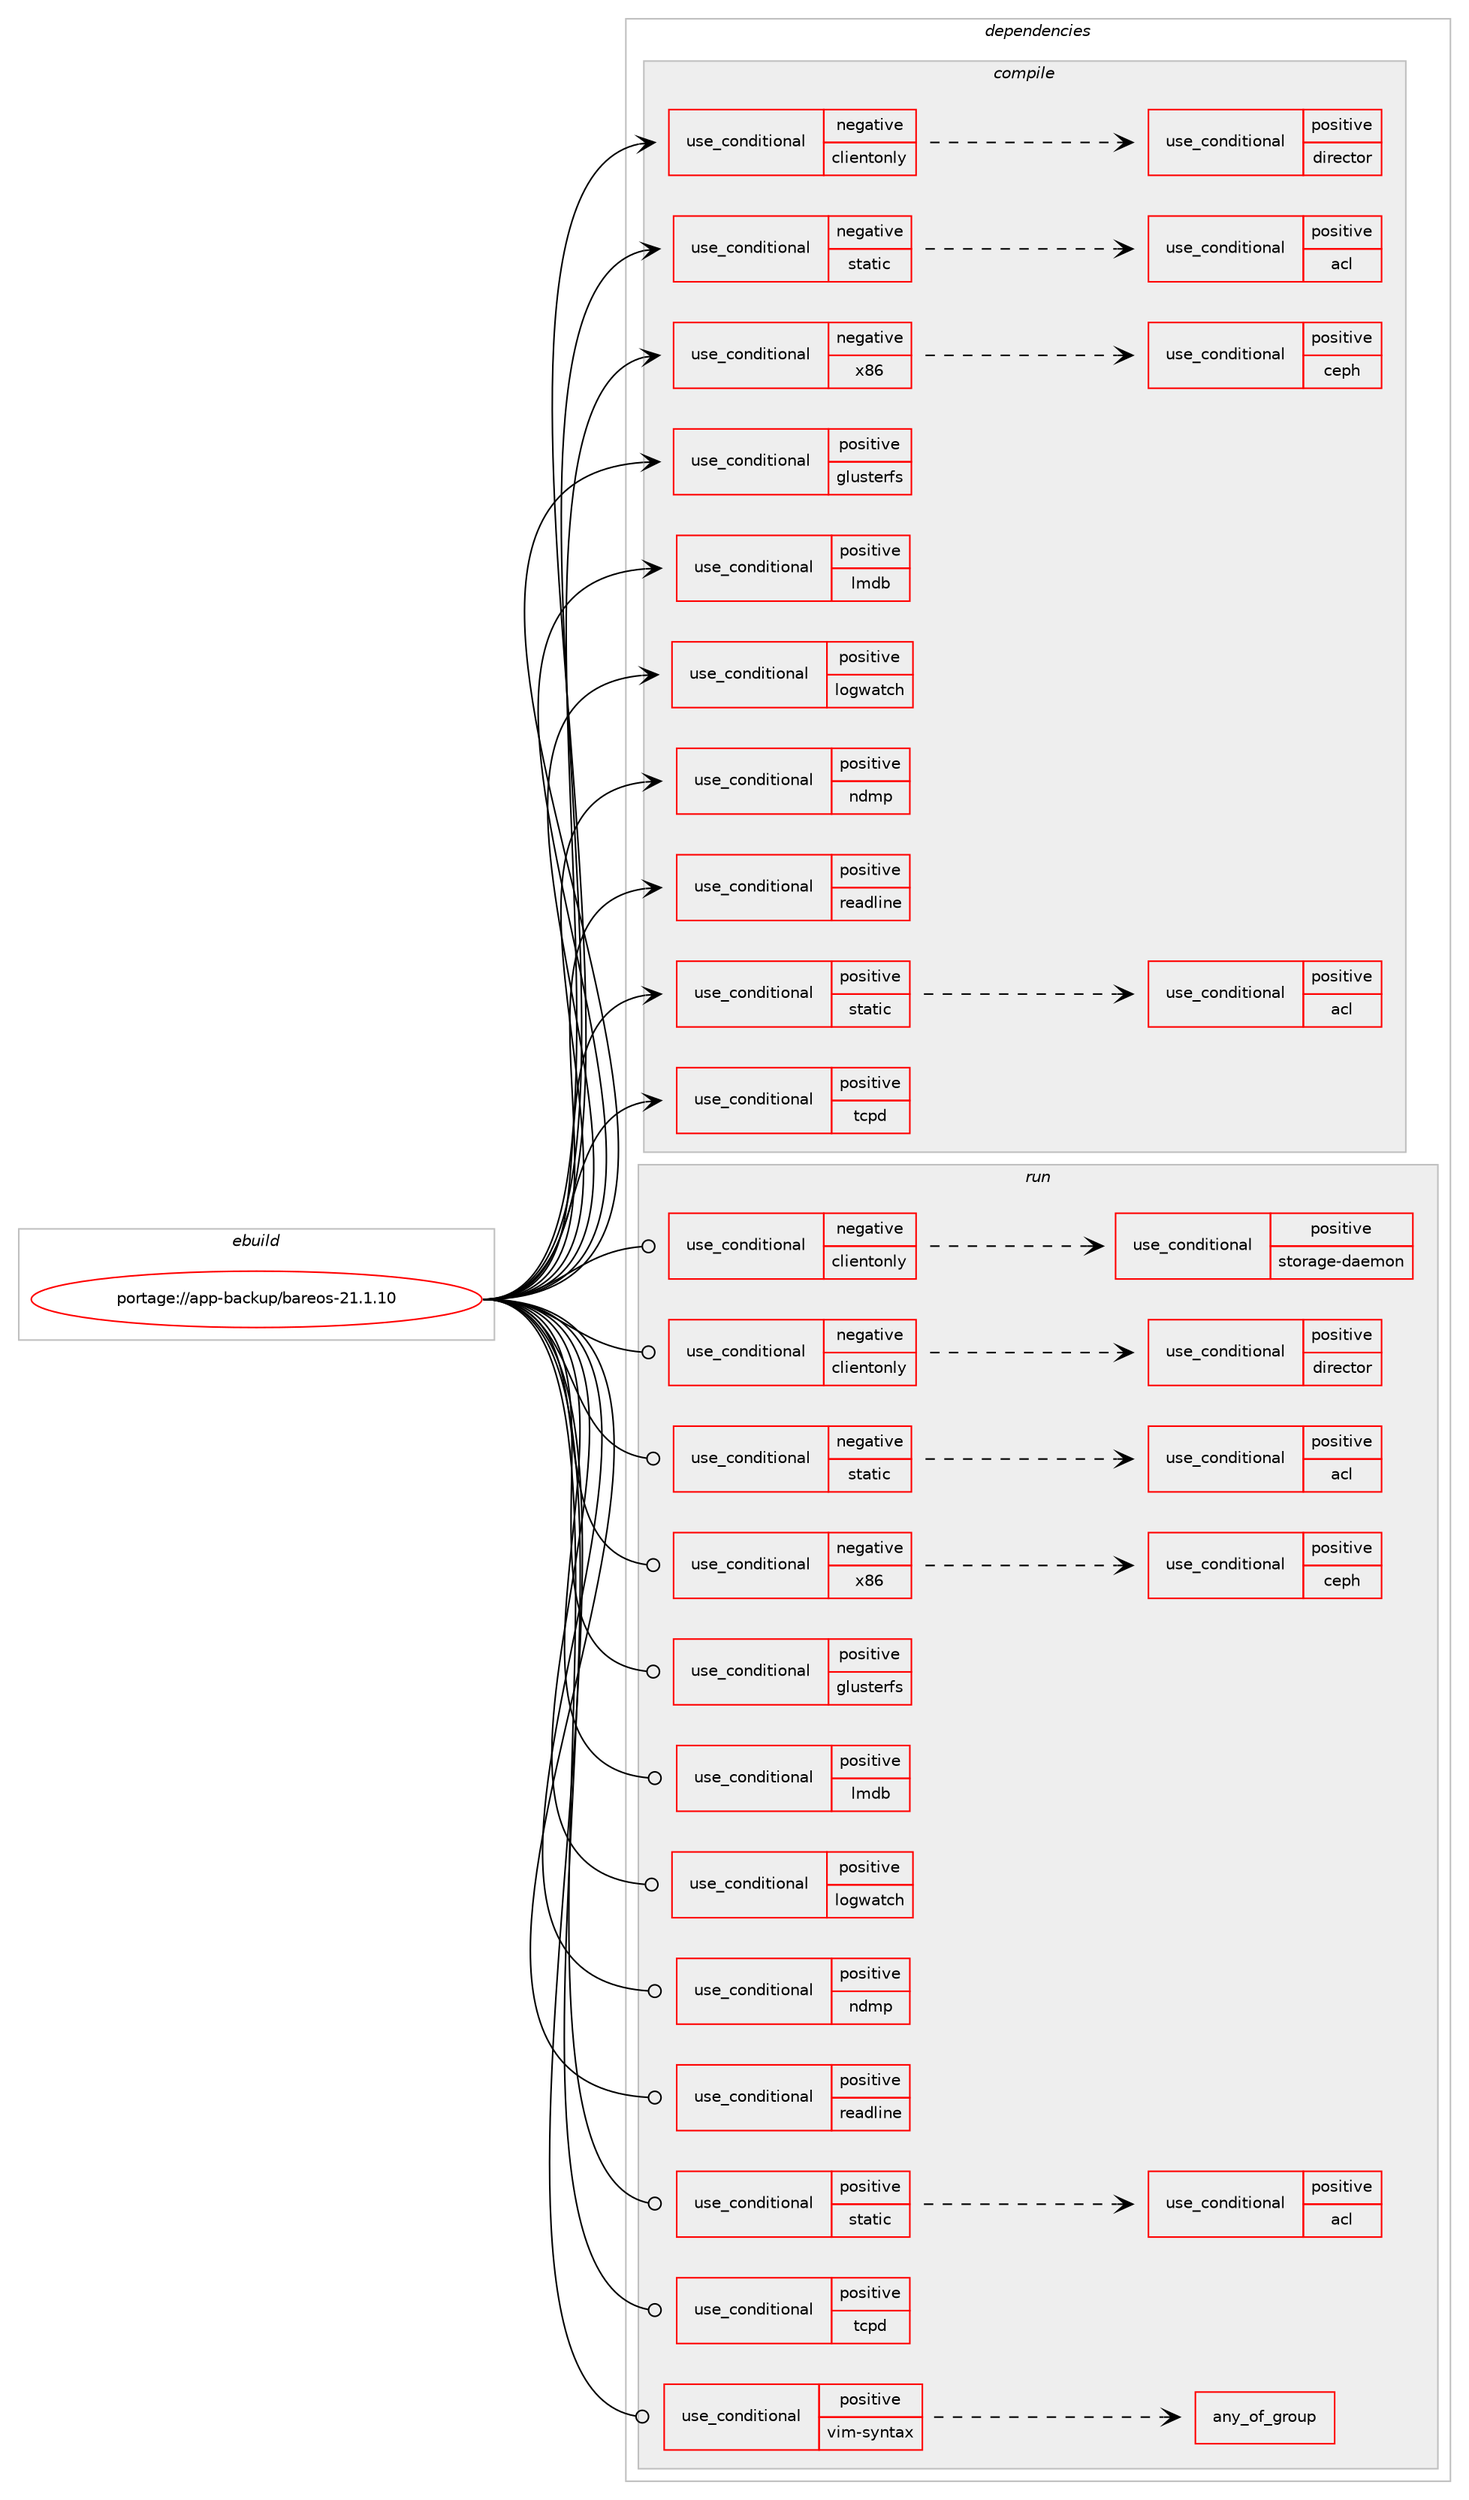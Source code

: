 digraph prolog {

# *************
# Graph options
# *************

newrank=true;
concentrate=true;
compound=true;
graph [rankdir=LR,fontname=Helvetica,fontsize=10,ranksep=1.5];#, ranksep=2.5, nodesep=0.2];
edge  [arrowhead=vee];
node  [fontname=Helvetica,fontsize=10];

# **********
# The ebuild
# **********

subgraph cluster_leftcol {
color=gray;
rank=same;
label=<<i>ebuild</i>>;
id [label="portage://app-backup/bareos-21.1.10", color=red, width=4, href="../app-backup/bareos-21.1.10.svg"];
}

# ****************
# The dependencies
# ****************

subgraph cluster_midcol {
color=gray;
label=<<i>dependencies</i>>;
subgraph cluster_compile {
fillcolor="#eeeeee";
style=filled;
label=<<i>compile</i>>;
subgraph cond2249 {
dependency3494 [label=<<TABLE BORDER="0" CELLBORDER="1" CELLSPACING="0" CELLPADDING="4"><TR><TD ROWSPAN="3" CELLPADDING="10">use_conditional</TD></TR><TR><TD>negative</TD></TR><TR><TD>clientonly</TD></TR></TABLE>>, shape=none, color=red];
# *** BEGIN UNKNOWN DEPENDENCY TYPE (TODO) ***
# dependency3494 -> package_dependency(portage://app-backup/bareos-21.1.10,install,no,acct-user,bareos,none,[,,],[],[])
# *** END UNKNOWN DEPENDENCY TYPE (TODO) ***

# *** BEGIN UNKNOWN DEPENDENCY TYPE (TODO) ***
# dependency3494 -> package_dependency(portage://app-backup/bareos-21.1.10,install,no,dev-db,postgresql,none,[,,],any_different_slot,[use(enable(threads),positive)])
# *** END UNKNOWN DEPENDENCY TYPE (TODO) ***

subgraph cond2250 {
dependency3495 [label=<<TABLE BORDER="0" CELLBORDER="1" CELLSPACING="0" CELLPADDING="4"><TR><TD ROWSPAN="3" CELLPADDING="10">use_conditional</TD></TR><TR><TD>positive</TD></TR><TR><TD>director</TD></TR></TABLE>>, shape=none, color=red];
# *** BEGIN UNKNOWN DEPENDENCY TYPE (TODO) ***
# dependency3495 -> package_dependency(portage://app-backup/bareos-21.1.10,install,no,virtual,mta,none,[,,],[],[])
# *** END UNKNOWN DEPENDENCY TYPE (TODO) ***

}
dependency3494:e -> dependency3495:w [weight=20,style="dashed",arrowhead="vee"];
}
id:e -> dependency3494:w [weight=20,style="solid",arrowhead="vee"];
subgraph cond2251 {
dependency3496 [label=<<TABLE BORDER="0" CELLBORDER="1" CELLSPACING="0" CELLPADDING="4"><TR><TD ROWSPAN="3" CELLPADDING="10">use_conditional</TD></TR><TR><TD>negative</TD></TR><TR><TD>static</TD></TR></TABLE>>, shape=none, color=red];
subgraph cond2252 {
dependency3497 [label=<<TABLE BORDER="0" CELLBORDER="1" CELLSPACING="0" CELLPADDING="4"><TR><TD ROWSPAN="3" CELLPADDING="10">use_conditional</TD></TR><TR><TD>positive</TD></TR><TR><TD>acl</TD></TR></TABLE>>, shape=none, color=red];
# *** BEGIN UNKNOWN DEPENDENCY TYPE (TODO) ***
# dependency3497 -> package_dependency(portage://app-backup/bareos-21.1.10,install,no,virtual,acl,none,[,,],[],[])
# *** END UNKNOWN DEPENDENCY TYPE (TODO) ***

}
dependency3496:e -> dependency3497:w [weight=20,style="dashed",arrowhead="vee"];
# *** BEGIN UNKNOWN DEPENDENCY TYPE (TODO) ***
# dependency3496 -> package_dependency(portage://app-backup/bareos-21.1.10,install,no,dev-libs,jansson,none,[,,],any_same_slot,[])
# *** END UNKNOWN DEPENDENCY TYPE (TODO) ***

# *** BEGIN UNKNOWN DEPENDENCY TYPE (TODO) ***
# dependency3496 -> package_dependency(portage://app-backup/bareos-21.1.10,install,no,dev-libs,lzo,none,[,,],[],[])
# *** END UNKNOWN DEPENDENCY TYPE (TODO) ***

# *** BEGIN UNKNOWN DEPENDENCY TYPE (TODO) ***
# dependency3496 -> package_dependency(portage://app-backup/bareos-21.1.10,install,no,dev-libs,openssl,none,[,,],[slot(0),equal],[])
# *** END UNKNOWN DEPENDENCY TYPE (TODO) ***

# *** BEGIN UNKNOWN DEPENDENCY TYPE (TODO) ***
# dependency3496 -> package_dependency(portage://app-backup/bareos-21.1.10,install,no,sys-libs,ncurses,none,[,,],any_same_slot,[])
# *** END UNKNOWN DEPENDENCY TYPE (TODO) ***

# *** BEGIN UNKNOWN DEPENDENCY TYPE (TODO) ***
# dependency3496 -> package_dependency(portage://app-backup/bareos-21.1.10,install,no,sys-libs,zlib,none,[,,],[],[])
# *** END UNKNOWN DEPENDENCY TYPE (TODO) ***

}
id:e -> dependency3496:w [weight=20,style="solid",arrowhead="vee"];
subgraph cond2253 {
dependency3498 [label=<<TABLE BORDER="0" CELLBORDER="1" CELLSPACING="0" CELLPADDING="4"><TR><TD ROWSPAN="3" CELLPADDING="10">use_conditional</TD></TR><TR><TD>negative</TD></TR><TR><TD>x86</TD></TR></TABLE>>, shape=none, color=red];
subgraph cond2254 {
dependency3499 [label=<<TABLE BORDER="0" CELLBORDER="1" CELLSPACING="0" CELLPADDING="4"><TR><TD ROWSPAN="3" CELLPADDING="10">use_conditional</TD></TR><TR><TD>positive</TD></TR><TR><TD>ceph</TD></TR></TABLE>>, shape=none, color=red];
# *** BEGIN UNKNOWN DEPENDENCY TYPE (TODO) ***
# dependency3499 -> package_dependency(portage://app-backup/bareos-21.1.10,install,no,sys-cluster,ceph,none,[,,],[],[])
# *** END UNKNOWN DEPENDENCY TYPE (TODO) ***

}
dependency3498:e -> dependency3499:w [weight=20,style="dashed",arrowhead="vee"];
}
id:e -> dependency3498:w [weight=20,style="solid",arrowhead="vee"];
subgraph cond2255 {
dependency3500 [label=<<TABLE BORDER="0" CELLBORDER="1" CELLSPACING="0" CELLPADDING="4"><TR><TD ROWSPAN="3" CELLPADDING="10">use_conditional</TD></TR><TR><TD>positive</TD></TR><TR><TD>glusterfs</TD></TR></TABLE>>, shape=none, color=red];
# *** BEGIN UNKNOWN DEPENDENCY TYPE (TODO) ***
# dependency3500 -> package_dependency(portage://app-backup/bareos-21.1.10,install,no,sys-cluster,glusterfs,none,[,,],[],[])
# *** END UNKNOWN DEPENDENCY TYPE (TODO) ***

}
id:e -> dependency3500:w [weight=20,style="solid",arrowhead="vee"];
subgraph cond2256 {
dependency3501 [label=<<TABLE BORDER="0" CELLBORDER="1" CELLSPACING="0" CELLPADDING="4"><TR><TD ROWSPAN="3" CELLPADDING="10">use_conditional</TD></TR><TR><TD>positive</TD></TR><TR><TD>lmdb</TD></TR></TABLE>>, shape=none, color=red];
# *** BEGIN UNKNOWN DEPENDENCY TYPE (TODO) ***
# dependency3501 -> package_dependency(portage://app-backup/bareos-21.1.10,install,no,dev-db,lmdb,none,[,,],[],[])
# *** END UNKNOWN DEPENDENCY TYPE (TODO) ***

}
id:e -> dependency3501:w [weight=20,style="solid",arrowhead="vee"];
subgraph cond2257 {
dependency3502 [label=<<TABLE BORDER="0" CELLBORDER="1" CELLSPACING="0" CELLPADDING="4"><TR><TD ROWSPAN="3" CELLPADDING="10">use_conditional</TD></TR><TR><TD>positive</TD></TR><TR><TD>logwatch</TD></TR></TABLE>>, shape=none, color=red];
# *** BEGIN UNKNOWN DEPENDENCY TYPE (TODO) ***
# dependency3502 -> package_dependency(portage://app-backup/bareos-21.1.10,install,no,sys-apps,logwatch,none,[,,],[],[])
# *** END UNKNOWN DEPENDENCY TYPE (TODO) ***

}
id:e -> dependency3502:w [weight=20,style="solid",arrowhead="vee"];
subgraph cond2258 {
dependency3503 [label=<<TABLE BORDER="0" CELLBORDER="1" CELLSPACING="0" CELLPADDING="4"><TR><TD ROWSPAN="3" CELLPADDING="10">use_conditional</TD></TR><TR><TD>positive</TD></TR><TR><TD>ndmp</TD></TR></TABLE>>, shape=none, color=red];
# *** BEGIN UNKNOWN DEPENDENCY TYPE (TODO) ***
# dependency3503 -> package_dependency(portage://app-backup/bareos-21.1.10,install,no,net-libs,rpcsvc-proto,none,[,,],[],[])
# *** END UNKNOWN DEPENDENCY TYPE (TODO) ***

}
id:e -> dependency3503:w [weight=20,style="solid",arrowhead="vee"];
subgraph cond2259 {
dependency3504 [label=<<TABLE BORDER="0" CELLBORDER="1" CELLSPACING="0" CELLPADDING="4"><TR><TD ROWSPAN="3" CELLPADDING="10">use_conditional</TD></TR><TR><TD>positive</TD></TR><TR><TD>readline</TD></TR></TABLE>>, shape=none, color=red];
# *** BEGIN UNKNOWN DEPENDENCY TYPE (TODO) ***
# dependency3504 -> package_dependency(portage://app-backup/bareos-21.1.10,install,no,sys-libs,readline,none,[,,],[slot(0)],[])
# *** END UNKNOWN DEPENDENCY TYPE (TODO) ***

}
id:e -> dependency3504:w [weight=20,style="solid",arrowhead="vee"];
subgraph cond2260 {
dependency3505 [label=<<TABLE BORDER="0" CELLBORDER="1" CELLSPACING="0" CELLPADDING="4"><TR><TD ROWSPAN="3" CELLPADDING="10">use_conditional</TD></TR><TR><TD>positive</TD></TR><TR><TD>static</TD></TR></TABLE>>, shape=none, color=red];
subgraph cond2261 {
dependency3506 [label=<<TABLE BORDER="0" CELLBORDER="1" CELLSPACING="0" CELLPADDING="4"><TR><TD ROWSPAN="3" CELLPADDING="10">use_conditional</TD></TR><TR><TD>positive</TD></TR><TR><TD>acl</TD></TR></TABLE>>, shape=none, color=red];
# *** BEGIN UNKNOWN DEPENDENCY TYPE (TODO) ***
# dependency3506 -> package_dependency(portage://app-backup/bareos-21.1.10,install,no,virtual,acl,none,[,,],[],[use(enable(static-libs),none)])
# *** END UNKNOWN DEPENDENCY TYPE (TODO) ***

}
dependency3505:e -> dependency3506:w [weight=20,style="dashed",arrowhead="vee"];
# *** BEGIN UNKNOWN DEPENDENCY TYPE (TODO) ***
# dependency3505 -> package_dependency(portage://app-backup/bareos-21.1.10,install,no,dev-libs,jansson,none,[,,],any_same_slot,[use(enable(static-libs),none)])
# *** END UNKNOWN DEPENDENCY TYPE (TODO) ***

# *** BEGIN UNKNOWN DEPENDENCY TYPE (TODO) ***
# dependency3505 -> package_dependency(portage://app-backup/bareos-21.1.10,install,no,dev-libs,lzo,none,[,,],[],[use(enable(static-libs),none)])
# *** END UNKNOWN DEPENDENCY TYPE (TODO) ***

# *** BEGIN UNKNOWN DEPENDENCY TYPE (TODO) ***
# dependency3505 -> package_dependency(portage://app-backup/bareos-21.1.10,install,no,dev-libs,openssl,none,[,,],[slot(0),equal],[use(enable(static-libs),none)])
# *** END UNKNOWN DEPENDENCY TYPE (TODO) ***

# *** BEGIN UNKNOWN DEPENDENCY TYPE (TODO) ***
# dependency3505 -> package_dependency(portage://app-backup/bareos-21.1.10,install,no,sys-libs,ncurses,none,[,,],any_same_slot,[use(enable(static-libs),none)])
# *** END UNKNOWN DEPENDENCY TYPE (TODO) ***

# *** BEGIN UNKNOWN DEPENDENCY TYPE (TODO) ***
# dependency3505 -> package_dependency(portage://app-backup/bareos-21.1.10,install,no,sys-libs,zlib,none,[,,],[],[use(enable(static-libs),none)])
# *** END UNKNOWN DEPENDENCY TYPE (TODO) ***

}
id:e -> dependency3505:w [weight=20,style="solid",arrowhead="vee"];
subgraph cond2262 {
dependency3507 [label=<<TABLE BORDER="0" CELLBORDER="1" CELLSPACING="0" CELLPADDING="4"><TR><TD ROWSPAN="3" CELLPADDING="10">use_conditional</TD></TR><TR><TD>positive</TD></TR><TR><TD>tcpd</TD></TR></TABLE>>, shape=none, color=red];
# *** BEGIN UNKNOWN DEPENDENCY TYPE (TODO) ***
# dependency3507 -> package_dependency(portage://app-backup/bareos-21.1.10,install,no,sys-apps,tcp-wrappers,none,[,,],[],[])
# *** END UNKNOWN DEPENDENCY TYPE (TODO) ***

}
id:e -> dependency3507:w [weight=20,style="solid",arrowhead="vee"];
# *** BEGIN UNKNOWN DEPENDENCY TYPE (TODO) ***
# id -> package_dependency(portage://app-backup/bareos-21.1.10,install,no,acct-group,bareos,none,[,,],[],[])
# *** END UNKNOWN DEPENDENCY TYPE (TODO) ***

# *** BEGIN UNKNOWN DEPENDENCY TYPE (TODO) ***
# id -> package_dependency(portage://app-backup/bareos-21.1.10,install,no,dev-libs,gmp,none,[,,],[slot(0)],[])
# *** END UNKNOWN DEPENDENCY TYPE (TODO) ***

# *** BEGIN UNKNOWN DEPENDENCY TYPE (TODO) ***
# id -> package_dependency(portage://app-backup/bareos-21.1.10,install,weak,app-backup,bacula,none,[,,],[],[])
# *** END UNKNOWN DEPENDENCY TYPE (TODO) ***

}
subgraph cluster_compileandrun {
fillcolor="#eeeeee";
style=filled;
label=<<i>compile and run</i>>;
}
subgraph cluster_run {
fillcolor="#eeeeee";
style=filled;
label=<<i>run</i>>;
subgraph cond2263 {
dependency3508 [label=<<TABLE BORDER="0" CELLBORDER="1" CELLSPACING="0" CELLPADDING="4"><TR><TD ROWSPAN="3" CELLPADDING="10">use_conditional</TD></TR><TR><TD>negative</TD></TR><TR><TD>clientonly</TD></TR></TABLE>>, shape=none, color=red];
subgraph cond2264 {
dependency3509 [label=<<TABLE BORDER="0" CELLBORDER="1" CELLSPACING="0" CELLPADDING="4"><TR><TD ROWSPAN="3" CELLPADDING="10">use_conditional</TD></TR><TR><TD>positive</TD></TR><TR><TD>storage-daemon</TD></TR></TABLE>>, shape=none, color=red];
# *** BEGIN UNKNOWN DEPENDENCY TYPE (TODO) ***
# dependency3509 -> package_dependency(portage://app-backup/bareos-21.1.10,run,no,sys-block,mtx,none,[,,],[],[])
# *** END UNKNOWN DEPENDENCY TYPE (TODO) ***

# *** BEGIN UNKNOWN DEPENDENCY TYPE (TODO) ***
# dependency3509 -> package_dependency(portage://app-backup/bareos-21.1.10,run,no,app-arch,mt-st,none,[,,],[],[])
# *** END UNKNOWN DEPENDENCY TYPE (TODO) ***

}
dependency3508:e -> dependency3509:w [weight=20,style="dashed",arrowhead="vee"];
}
id:e -> dependency3508:w [weight=20,style="solid",arrowhead="odot"];
subgraph cond2265 {
dependency3510 [label=<<TABLE BORDER="0" CELLBORDER="1" CELLSPACING="0" CELLPADDING="4"><TR><TD ROWSPAN="3" CELLPADDING="10">use_conditional</TD></TR><TR><TD>negative</TD></TR><TR><TD>clientonly</TD></TR></TABLE>>, shape=none, color=red];
# *** BEGIN UNKNOWN DEPENDENCY TYPE (TODO) ***
# dependency3510 -> package_dependency(portage://app-backup/bareos-21.1.10,run,no,acct-user,bareos,none,[,,],[],[])
# *** END UNKNOWN DEPENDENCY TYPE (TODO) ***

# *** BEGIN UNKNOWN DEPENDENCY TYPE (TODO) ***
# dependency3510 -> package_dependency(portage://app-backup/bareos-21.1.10,run,no,dev-db,postgresql,none,[,,],any_different_slot,[use(enable(threads),positive)])
# *** END UNKNOWN DEPENDENCY TYPE (TODO) ***

subgraph cond2266 {
dependency3511 [label=<<TABLE BORDER="0" CELLBORDER="1" CELLSPACING="0" CELLPADDING="4"><TR><TD ROWSPAN="3" CELLPADDING="10">use_conditional</TD></TR><TR><TD>positive</TD></TR><TR><TD>director</TD></TR></TABLE>>, shape=none, color=red];
# *** BEGIN UNKNOWN DEPENDENCY TYPE (TODO) ***
# dependency3511 -> package_dependency(portage://app-backup/bareos-21.1.10,run,no,virtual,mta,none,[,,],[],[])
# *** END UNKNOWN DEPENDENCY TYPE (TODO) ***

}
dependency3510:e -> dependency3511:w [weight=20,style="dashed",arrowhead="vee"];
}
id:e -> dependency3510:w [weight=20,style="solid",arrowhead="odot"];
subgraph cond2267 {
dependency3512 [label=<<TABLE BORDER="0" CELLBORDER="1" CELLSPACING="0" CELLPADDING="4"><TR><TD ROWSPAN="3" CELLPADDING="10">use_conditional</TD></TR><TR><TD>negative</TD></TR><TR><TD>static</TD></TR></TABLE>>, shape=none, color=red];
subgraph cond2268 {
dependency3513 [label=<<TABLE BORDER="0" CELLBORDER="1" CELLSPACING="0" CELLPADDING="4"><TR><TD ROWSPAN="3" CELLPADDING="10">use_conditional</TD></TR><TR><TD>positive</TD></TR><TR><TD>acl</TD></TR></TABLE>>, shape=none, color=red];
# *** BEGIN UNKNOWN DEPENDENCY TYPE (TODO) ***
# dependency3513 -> package_dependency(portage://app-backup/bareos-21.1.10,run,no,virtual,acl,none,[,,],[],[])
# *** END UNKNOWN DEPENDENCY TYPE (TODO) ***

}
dependency3512:e -> dependency3513:w [weight=20,style="dashed",arrowhead="vee"];
# *** BEGIN UNKNOWN DEPENDENCY TYPE (TODO) ***
# dependency3512 -> package_dependency(portage://app-backup/bareos-21.1.10,run,no,dev-libs,jansson,none,[,,],any_same_slot,[])
# *** END UNKNOWN DEPENDENCY TYPE (TODO) ***

# *** BEGIN UNKNOWN DEPENDENCY TYPE (TODO) ***
# dependency3512 -> package_dependency(portage://app-backup/bareos-21.1.10,run,no,dev-libs,lzo,none,[,,],[],[])
# *** END UNKNOWN DEPENDENCY TYPE (TODO) ***

# *** BEGIN UNKNOWN DEPENDENCY TYPE (TODO) ***
# dependency3512 -> package_dependency(portage://app-backup/bareos-21.1.10,run,no,dev-libs,openssl,none,[,,],[slot(0),equal],[])
# *** END UNKNOWN DEPENDENCY TYPE (TODO) ***

# *** BEGIN UNKNOWN DEPENDENCY TYPE (TODO) ***
# dependency3512 -> package_dependency(portage://app-backup/bareos-21.1.10,run,no,sys-libs,ncurses,none,[,,],any_same_slot,[])
# *** END UNKNOWN DEPENDENCY TYPE (TODO) ***

# *** BEGIN UNKNOWN DEPENDENCY TYPE (TODO) ***
# dependency3512 -> package_dependency(portage://app-backup/bareos-21.1.10,run,no,sys-libs,zlib,none,[,,],[],[])
# *** END UNKNOWN DEPENDENCY TYPE (TODO) ***

}
id:e -> dependency3512:w [weight=20,style="solid",arrowhead="odot"];
subgraph cond2269 {
dependency3514 [label=<<TABLE BORDER="0" CELLBORDER="1" CELLSPACING="0" CELLPADDING="4"><TR><TD ROWSPAN="3" CELLPADDING="10">use_conditional</TD></TR><TR><TD>negative</TD></TR><TR><TD>x86</TD></TR></TABLE>>, shape=none, color=red];
subgraph cond2270 {
dependency3515 [label=<<TABLE BORDER="0" CELLBORDER="1" CELLSPACING="0" CELLPADDING="4"><TR><TD ROWSPAN="3" CELLPADDING="10">use_conditional</TD></TR><TR><TD>positive</TD></TR><TR><TD>ceph</TD></TR></TABLE>>, shape=none, color=red];
# *** BEGIN UNKNOWN DEPENDENCY TYPE (TODO) ***
# dependency3515 -> package_dependency(portage://app-backup/bareos-21.1.10,run,no,sys-cluster,ceph,none,[,,],[],[])
# *** END UNKNOWN DEPENDENCY TYPE (TODO) ***

}
dependency3514:e -> dependency3515:w [weight=20,style="dashed",arrowhead="vee"];
}
id:e -> dependency3514:w [weight=20,style="solid",arrowhead="odot"];
subgraph cond2271 {
dependency3516 [label=<<TABLE BORDER="0" CELLBORDER="1" CELLSPACING="0" CELLPADDING="4"><TR><TD ROWSPAN="3" CELLPADDING="10">use_conditional</TD></TR><TR><TD>positive</TD></TR><TR><TD>glusterfs</TD></TR></TABLE>>, shape=none, color=red];
# *** BEGIN UNKNOWN DEPENDENCY TYPE (TODO) ***
# dependency3516 -> package_dependency(portage://app-backup/bareos-21.1.10,run,no,sys-cluster,glusterfs,none,[,,],[],[])
# *** END UNKNOWN DEPENDENCY TYPE (TODO) ***

}
id:e -> dependency3516:w [weight=20,style="solid",arrowhead="odot"];
subgraph cond2272 {
dependency3517 [label=<<TABLE BORDER="0" CELLBORDER="1" CELLSPACING="0" CELLPADDING="4"><TR><TD ROWSPAN="3" CELLPADDING="10">use_conditional</TD></TR><TR><TD>positive</TD></TR><TR><TD>lmdb</TD></TR></TABLE>>, shape=none, color=red];
# *** BEGIN UNKNOWN DEPENDENCY TYPE (TODO) ***
# dependency3517 -> package_dependency(portage://app-backup/bareos-21.1.10,run,no,dev-db,lmdb,none,[,,],[],[])
# *** END UNKNOWN DEPENDENCY TYPE (TODO) ***

}
id:e -> dependency3517:w [weight=20,style="solid",arrowhead="odot"];
subgraph cond2273 {
dependency3518 [label=<<TABLE BORDER="0" CELLBORDER="1" CELLSPACING="0" CELLPADDING="4"><TR><TD ROWSPAN="3" CELLPADDING="10">use_conditional</TD></TR><TR><TD>positive</TD></TR><TR><TD>logwatch</TD></TR></TABLE>>, shape=none, color=red];
# *** BEGIN UNKNOWN DEPENDENCY TYPE (TODO) ***
# dependency3518 -> package_dependency(portage://app-backup/bareos-21.1.10,run,no,sys-apps,logwatch,none,[,,],[],[])
# *** END UNKNOWN DEPENDENCY TYPE (TODO) ***

}
id:e -> dependency3518:w [weight=20,style="solid",arrowhead="odot"];
subgraph cond2274 {
dependency3519 [label=<<TABLE BORDER="0" CELLBORDER="1" CELLSPACING="0" CELLPADDING="4"><TR><TD ROWSPAN="3" CELLPADDING="10">use_conditional</TD></TR><TR><TD>positive</TD></TR><TR><TD>ndmp</TD></TR></TABLE>>, shape=none, color=red];
# *** BEGIN UNKNOWN DEPENDENCY TYPE (TODO) ***
# dependency3519 -> package_dependency(portage://app-backup/bareos-21.1.10,run,no,net-libs,rpcsvc-proto,none,[,,],[],[])
# *** END UNKNOWN DEPENDENCY TYPE (TODO) ***

}
id:e -> dependency3519:w [weight=20,style="solid",arrowhead="odot"];
subgraph cond2275 {
dependency3520 [label=<<TABLE BORDER="0" CELLBORDER="1" CELLSPACING="0" CELLPADDING="4"><TR><TD ROWSPAN="3" CELLPADDING="10">use_conditional</TD></TR><TR><TD>positive</TD></TR><TR><TD>readline</TD></TR></TABLE>>, shape=none, color=red];
# *** BEGIN UNKNOWN DEPENDENCY TYPE (TODO) ***
# dependency3520 -> package_dependency(portage://app-backup/bareos-21.1.10,run,no,sys-libs,readline,none,[,,],[slot(0)],[])
# *** END UNKNOWN DEPENDENCY TYPE (TODO) ***

}
id:e -> dependency3520:w [weight=20,style="solid",arrowhead="odot"];
subgraph cond2276 {
dependency3521 [label=<<TABLE BORDER="0" CELLBORDER="1" CELLSPACING="0" CELLPADDING="4"><TR><TD ROWSPAN="3" CELLPADDING="10">use_conditional</TD></TR><TR><TD>positive</TD></TR><TR><TD>static</TD></TR></TABLE>>, shape=none, color=red];
subgraph cond2277 {
dependency3522 [label=<<TABLE BORDER="0" CELLBORDER="1" CELLSPACING="0" CELLPADDING="4"><TR><TD ROWSPAN="3" CELLPADDING="10">use_conditional</TD></TR><TR><TD>positive</TD></TR><TR><TD>acl</TD></TR></TABLE>>, shape=none, color=red];
# *** BEGIN UNKNOWN DEPENDENCY TYPE (TODO) ***
# dependency3522 -> package_dependency(portage://app-backup/bareos-21.1.10,run,no,virtual,acl,none,[,,],[],[use(enable(static-libs),none)])
# *** END UNKNOWN DEPENDENCY TYPE (TODO) ***

}
dependency3521:e -> dependency3522:w [weight=20,style="dashed",arrowhead="vee"];
# *** BEGIN UNKNOWN DEPENDENCY TYPE (TODO) ***
# dependency3521 -> package_dependency(portage://app-backup/bareos-21.1.10,run,no,dev-libs,jansson,none,[,,],any_same_slot,[use(enable(static-libs),none)])
# *** END UNKNOWN DEPENDENCY TYPE (TODO) ***

# *** BEGIN UNKNOWN DEPENDENCY TYPE (TODO) ***
# dependency3521 -> package_dependency(portage://app-backup/bareos-21.1.10,run,no,dev-libs,lzo,none,[,,],[],[use(enable(static-libs),none)])
# *** END UNKNOWN DEPENDENCY TYPE (TODO) ***

# *** BEGIN UNKNOWN DEPENDENCY TYPE (TODO) ***
# dependency3521 -> package_dependency(portage://app-backup/bareos-21.1.10,run,no,dev-libs,openssl,none,[,,],[slot(0),equal],[use(enable(static-libs),none)])
# *** END UNKNOWN DEPENDENCY TYPE (TODO) ***

# *** BEGIN UNKNOWN DEPENDENCY TYPE (TODO) ***
# dependency3521 -> package_dependency(portage://app-backup/bareos-21.1.10,run,no,sys-libs,ncurses,none,[,,],any_same_slot,[use(enable(static-libs),none)])
# *** END UNKNOWN DEPENDENCY TYPE (TODO) ***

# *** BEGIN UNKNOWN DEPENDENCY TYPE (TODO) ***
# dependency3521 -> package_dependency(portage://app-backup/bareos-21.1.10,run,no,sys-libs,zlib,none,[,,],[],[use(enable(static-libs),none)])
# *** END UNKNOWN DEPENDENCY TYPE (TODO) ***

}
id:e -> dependency3521:w [weight=20,style="solid",arrowhead="odot"];
subgraph cond2278 {
dependency3523 [label=<<TABLE BORDER="0" CELLBORDER="1" CELLSPACING="0" CELLPADDING="4"><TR><TD ROWSPAN="3" CELLPADDING="10">use_conditional</TD></TR><TR><TD>positive</TD></TR><TR><TD>tcpd</TD></TR></TABLE>>, shape=none, color=red];
# *** BEGIN UNKNOWN DEPENDENCY TYPE (TODO) ***
# dependency3523 -> package_dependency(portage://app-backup/bareos-21.1.10,run,no,sys-apps,tcp-wrappers,none,[,,],[],[])
# *** END UNKNOWN DEPENDENCY TYPE (TODO) ***

}
id:e -> dependency3523:w [weight=20,style="solid",arrowhead="odot"];
subgraph cond2279 {
dependency3524 [label=<<TABLE BORDER="0" CELLBORDER="1" CELLSPACING="0" CELLPADDING="4"><TR><TD ROWSPAN="3" CELLPADDING="10">use_conditional</TD></TR><TR><TD>positive</TD></TR><TR><TD>vim-syntax</TD></TR></TABLE>>, shape=none, color=red];
subgraph any40 {
dependency3525 [label=<<TABLE BORDER="0" CELLBORDER="1" CELLSPACING="0" CELLPADDING="4"><TR><TD CELLPADDING="10">any_of_group</TD></TR></TABLE>>, shape=none, color=red];# *** BEGIN UNKNOWN DEPENDENCY TYPE (TODO) ***
# dependency3525 -> package_dependency(portage://app-backup/bareos-21.1.10,run,no,app-editors,vim,none,[,,],[],[])
# *** END UNKNOWN DEPENDENCY TYPE (TODO) ***

# *** BEGIN UNKNOWN DEPENDENCY TYPE (TODO) ***
# dependency3525 -> package_dependency(portage://app-backup/bareos-21.1.10,run,no,app-editors,gvim,none,[,,],[],[])
# *** END UNKNOWN DEPENDENCY TYPE (TODO) ***

}
dependency3524:e -> dependency3525:w [weight=20,style="dashed",arrowhead="vee"];
}
id:e -> dependency3524:w [weight=20,style="solid",arrowhead="odot"];
# *** BEGIN UNKNOWN DEPENDENCY TYPE (TODO) ***
# id -> package_dependency(portage://app-backup/bareos-21.1.10,run,no,acct-group,bareos,none,[,,],[],[])
# *** END UNKNOWN DEPENDENCY TYPE (TODO) ***

# *** BEGIN UNKNOWN DEPENDENCY TYPE (TODO) ***
# id -> package_dependency(portage://app-backup/bareos-21.1.10,run,no,dev-libs,gmp,none,[,,],[slot(0)],[])
# *** END UNKNOWN DEPENDENCY TYPE (TODO) ***

# *** BEGIN UNKNOWN DEPENDENCY TYPE (TODO) ***
# id -> package_dependency(portage://app-backup/bareos-21.1.10,run,no,virtual,tmpfiles,none,[,,],[],[])
# *** END UNKNOWN DEPENDENCY TYPE (TODO) ***

# *** BEGIN UNKNOWN DEPENDENCY TYPE (TODO) ***
# id -> package_dependency(portage://app-backup/bareos-21.1.10,run,weak,app-backup,bacula,none,[,,],[],[])
# *** END UNKNOWN DEPENDENCY TYPE (TODO) ***

}
}

# **************
# The candidates
# **************

subgraph cluster_choices {
rank=same;
color=gray;
label=<<i>candidates</i>>;

}

}
